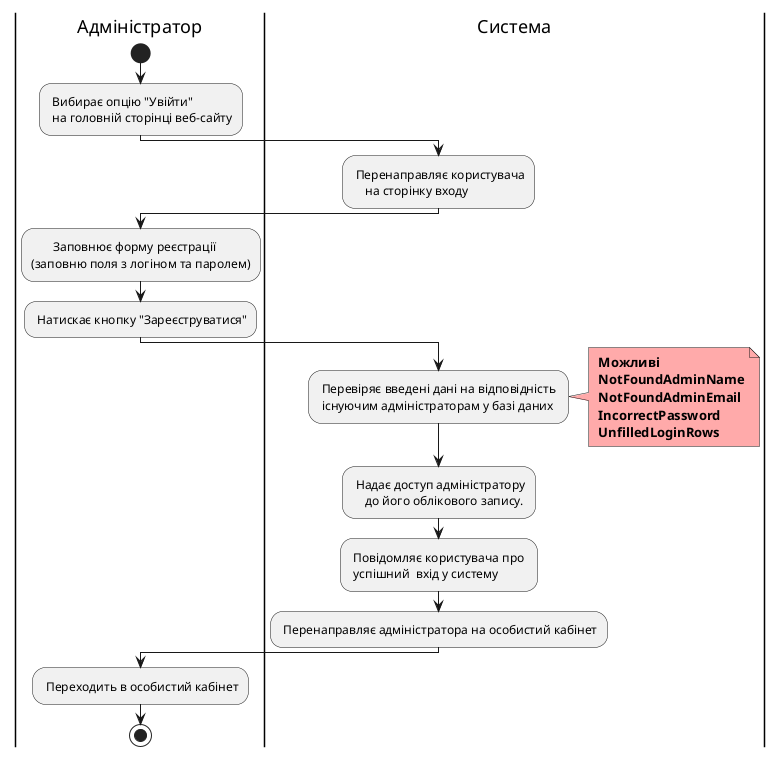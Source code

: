 <center style="
    border-radius:4px;
    border: 1px solid #cfd7e6;
    box-shadow: 0 1px 3px 0 rgba(89,105,129,.05), 0 1px 1px 0 rgba(0,0,0,.025);
    padding: 1em;"
    >

@startuml
    |Адміністратор|
        start;
        : Вибирає опцію "Увійти" \n на головній сторінці веб-сайту;
    |Система|
        : Перенаправляє користувача 
            на сторінку входу;
    |Адміністратор|
        :       Заповнює форму реєстрації
        (заповню поля з логіном та паролем);
        : Натискає кнопку "Зареєструватися";
    |Система|
        : Перевіряє введені дані на відповідність \n існуючим адміністраторам у базі даних;
        note right #FFaaaa
        <b> Можливі
        <b> NotFoundAdminName
        <b> NotFoundAdminEmail
        <b> IncorrectPassword
        <b> UnfilledLoginRows
        end note
        : Надає доступ адміністратору 
            до його облікового запису.;
        : Повідомляє користувача про \n успішний  вхід у систему;
        : Перенаправляє адміністратора на особистий кабінет;
    |Адміністратор|
        : Переходить в особистий кабінет;
        stop;
@enduml

</center>